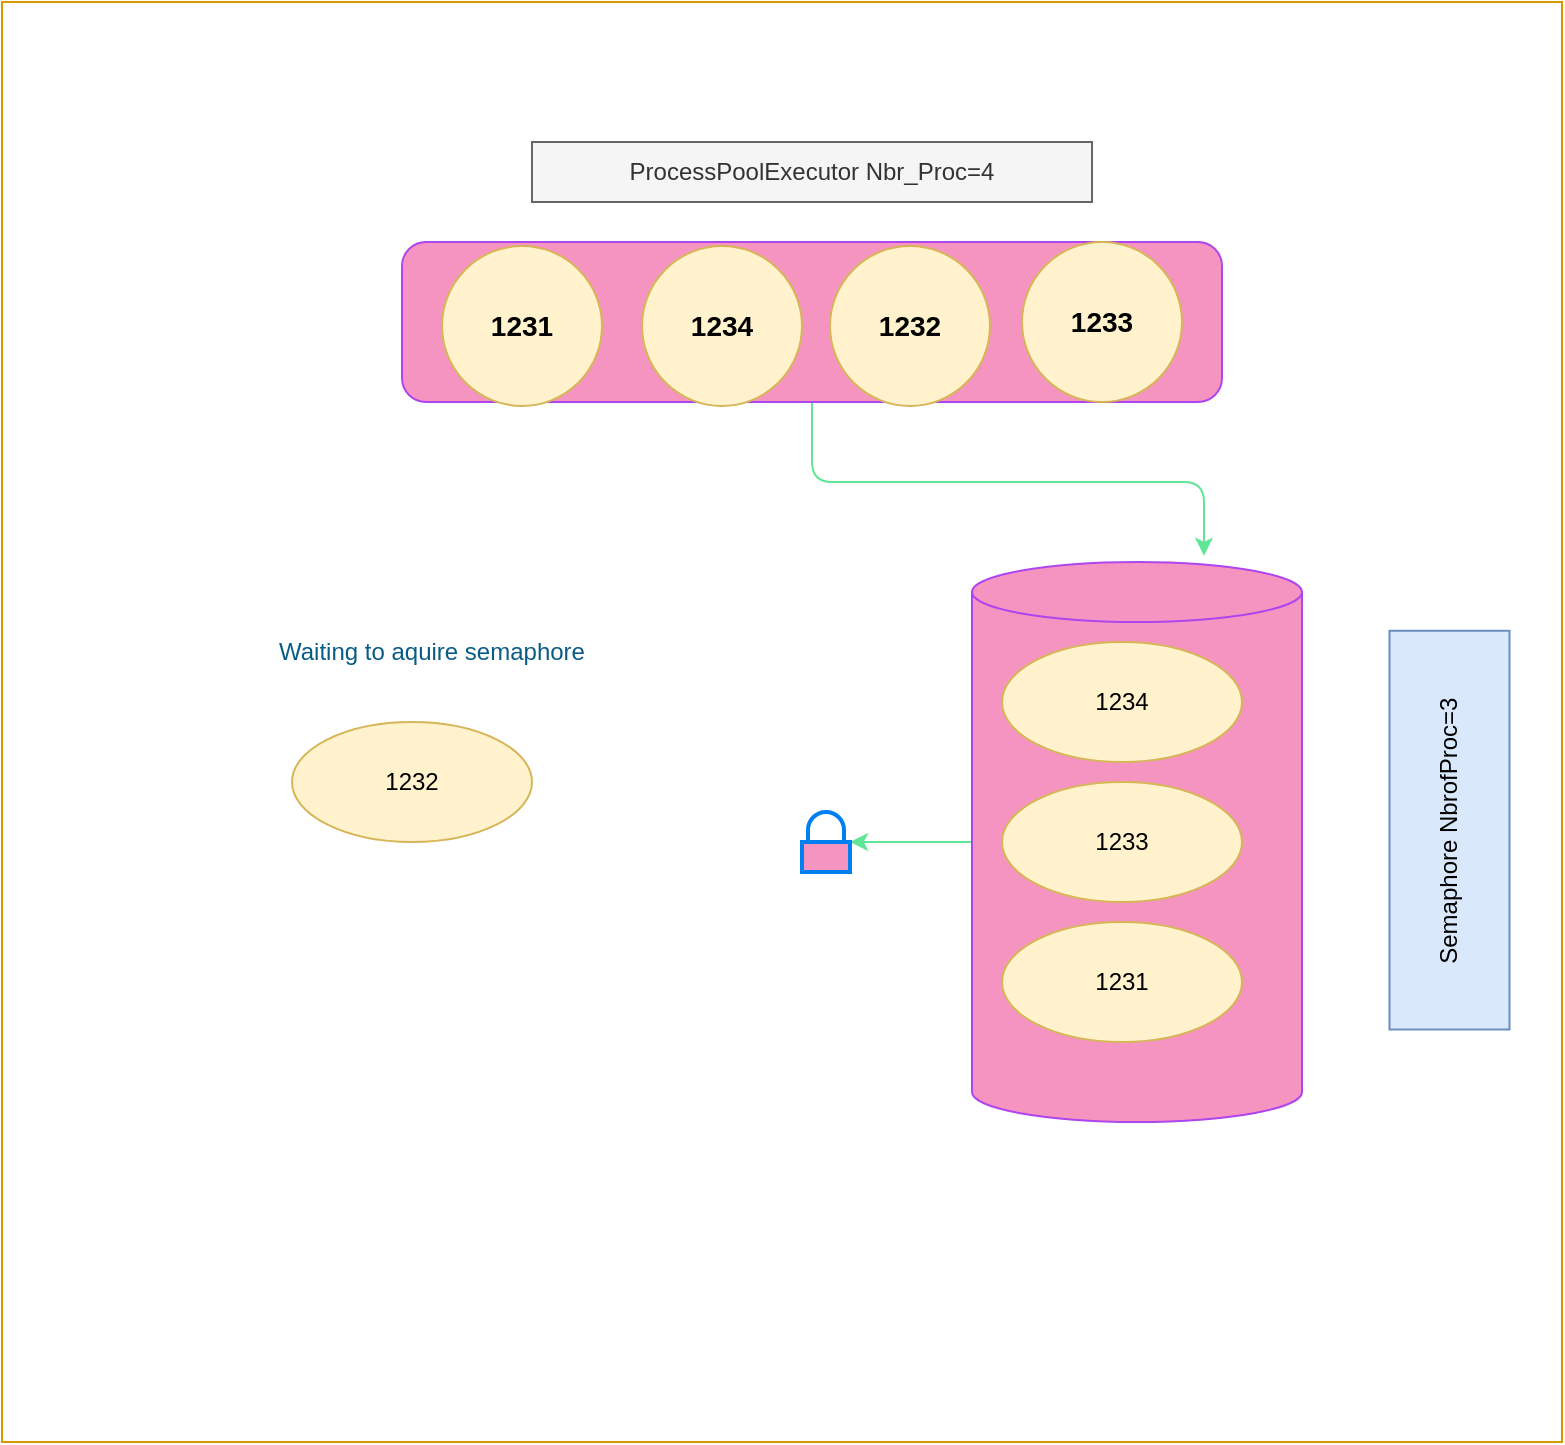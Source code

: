 <mxfile version="15.5.1" type="github">
  <diagram id="x4owfdX75dDXYJdOpjTH" name="Page-1">
    <mxGraphModel dx="868" dy="425" grid="1" gridSize="10" guides="1" tooltips="1" connect="1" arrows="1" fold="1" page="1" pageScale="1" pageWidth="1169" pageHeight="827" math="0" shadow="0">
      <root>
        <mxCell id="0" />
        <mxCell id="1" parent="0" />
        <mxCell id="ObfLZrLvzloqoNklfVnM-15" style="edgeStyle=orthogonalEdgeStyle;curved=0;rounded=1;sketch=0;orthogonalLoop=1;jettySize=auto;html=1;entryX=0.703;entryY=-0.011;entryDx=0;entryDy=0;entryPerimeter=0;fontColor=#095C86;strokeColor=#60E696;fillColor=#F694C1;" edge="1" parent="1" source="ObfLZrLvzloqoNklfVnM-1" target="ObfLZrLvzloqoNklfVnM-7">
          <mxGeometry relative="1" as="geometry" />
        </mxCell>
        <mxCell id="ObfLZrLvzloqoNklfVnM-1" value="" style="rounded=1;whiteSpace=wrap;html=1;fillColor=#F694C1;strokeColor=#AF45ED;fontColor=#095C86;" vertex="1" parent="1">
          <mxGeometry x="290" y="150" width="410" height="80" as="geometry" />
        </mxCell>
        <mxCell id="ObfLZrLvzloqoNklfVnM-2" value="&lt;font style=&quot;font-size: 14px&quot;&gt;&lt;b&gt;1233&lt;/b&gt;&lt;/font&gt;" style="ellipse;whiteSpace=wrap;html=1;aspect=fixed;fillColor=#fff2cc;strokeColor=#d6b656;" vertex="1" parent="1">
          <mxGeometry x="600" y="150" width="80" height="80" as="geometry" />
        </mxCell>
        <mxCell id="ObfLZrLvzloqoNklfVnM-3" value="&lt;font style=&quot;font-size: 14px&quot;&gt;&lt;b&gt;1232&lt;/b&gt;&lt;/font&gt;" style="ellipse;whiteSpace=wrap;html=1;aspect=fixed;fillColor=#fff2cc;strokeColor=#d6b656;" vertex="1" parent="1">
          <mxGeometry x="504" y="152" width="80" height="80" as="geometry" />
        </mxCell>
        <mxCell id="ObfLZrLvzloqoNklfVnM-4" value="&lt;b&gt;&lt;font style=&quot;font-size: 14px&quot;&gt;1234&lt;/font&gt;&lt;/b&gt;" style="ellipse;whiteSpace=wrap;html=1;aspect=fixed;fillColor=#fff2cc;strokeColor=#d6b656;" vertex="1" parent="1">
          <mxGeometry x="410" y="152" width="80" height="80" as="geometry" />
        </mxCell>
        <mxCell id="ObfLZrLvzloqoNklfVnM-5" value="&lt;font style=&quot;font-size: 14px&quot;&gt;&lt;b&gt;1231&lt;/b&gt;&lt;/font&gt;" style="ellipse;whiteSpace=wrap;html=1;aspect=fixed;fillColor=#fff2cc;strokeColor=#d6b656;" vertex="1" parent="1">
          <mxGeometry x="310" y="152" width="80" height="80" as="geometry" />
        </mxCell>
        <mxCell id="ObfLZrLvzloqoNklfVnM-6" value="ProcessPoolExecutor Nbr_Proc=4" style="text;html=1;strokeColor=#666666;fillColor=#f5f5f5;align=center;verticalAlign=middle;whiteSpace=wrap;rounded=0;sketch=0;fontColor=#333333;" vertex="1" parent="1">
          <mxGeometry x="355" y="100" width="280" height="30" as="geometry" />
        </mxCell>
        <mxCell id="ObfLZrLvzloqoNklfVnM-21" style="edgeStyle=orthogonalEdgeStyle;curved=0;rounded=1;sketch=0;orthogonalLoop=1;jettySize=auto;html=1;fontColor=#095C86;strokeColor=#60E696;fillColor=#F694C1;" edge="1" parent="1" source="ObfLZrLvzloqoNklfVnM-7" target="ObfLZrLvzloqoNklfVnM-17">
          <mxGeometry relative="1" as="geometry" />
        </mxCell>
        <mxCell id="ObfLZrLvzloqoNklfVnM-7" value="" style="shape=cylinder3;whiteSpace=wrap;html=1;boundedLbl=1;backgroundOutline=1;size=15;rounded=0;sketch=0;fontColor=#095C86;strokeColor=#AF45ED;fillColor=#F694C1;" vertex="1" parent="1">
          <mxGeometry x="575" y="310" width="165" height="280" as="geometry" />
        </mxCell>
        <mxCell id="ObfLZrLvzloqoNklfVnM-8" value="1234" style="ellipse;whiteSpace=wrap;html=1;rounded=0;sketch=0;strokeColor=#d6b656;fillColor=#fff2cc;" vertex="1" parent="1">
          <mxGeometry x="590" y="350" width="120" height="60" as="geometry" />
        </mxCell>
        <mxCell id="ObfLZrLvzloqoNklfVnM-9" value="1233" style="ellipse;whiteSpace=wrap;html=1;rounded=0;sketch=0;strokeColor=#d6b656;fillColor=#fff2cc;" vertex="1" parent="1">
          <mxGeometry x="590" y="420" width="120" height="60" as="geometry" />
        </mxCell>
        <mxCell id="ObfLZrLvzloqoNklfVnM-10" value="1231" style="ellipse;whiteSpace=wrap;html=1;rounded=0;sketch=0;strokeColor=#d6b656;fillColor=#fff2cc;" vertex="1" parent="1">
          <mxGeometry x="590" y="490" width="120" height="60" as="geometry" />
        </mxCell>
        <mxCell id="ObfLZrLvzloqoNklfVnM-11" value="Semaphore NbrofProc=3" style="text;html=1;strokeColor=#6c8ebf;fillColor=#dae8fc;align=center;verticalAlign=middle;whiteSpace=wrap;rounded=0;sketch=0;rotation=-90;" vertex="1" parent="1">
          <mxGeometry x="714.07" y="414.07" width="199.37" height="60" as="geometry" />
        </mxCell>
        <mxCell id="ObfLZrLvzloqoNklfVnM-13" value="1232" style="ellipse;whiteSpace=wrap;html=1;rounded=0;sketch=0;strokeColor=#d6b656;fillColor=#fff2cc;" vertex="1" parent="1">
          <mxGeometry x="235" y="390" width="120" height="60" as="geometry" />
        </mxCell>
        <mxCell id="ObfLZrLvzloqoNklfVnM-16" value="Waiting to aquire semaphore" style="text;html=1;strokeColor=none;fillColor=none;align=center;verticalAlign=middle;whiteSpace=wrap;rounded=0;sketch=0;fontColor=#095C86;" vertex="1" parent="1">
          <mxGeometry x="220" y="340" width="170" height="30" as="geometry" />
        </mxCell>
        <mxCell id="ObfLZrLvzloqoNklfVnM-17" value="" style="html=1;verticalLabelPosition=bottom;align=center;labelBackgroundColor=#ffffff;verticalAlign=top;strokeWidth=2;strokeColor=#0080F0;shadow=0;dashed=0;shape=mxgraph.ios7.icons.locked;rounded=0;sketch=0;fontColor=#095C86;fillColor=#F694C1;" vertex="1" parent="1">
          <mxGeometry x="490" y="435" width="24" height="30" as="geometry" />
        </mxCell>
        <mxCell id="ObfLZrLvzloqoNklfVnM-22" value="" style="rounded=0;whiteSpace=wrap;html=1;sketch=0;fillColor=none;strokeColor=#d79b00;" vertex="1" parent="1">
          <mxGeometry x="90" y="30" width="780" height="720" as="geometry" />
        </mxCell>
      </root>
    </mxGraphModel>
  </diagram>
</mxfile>

